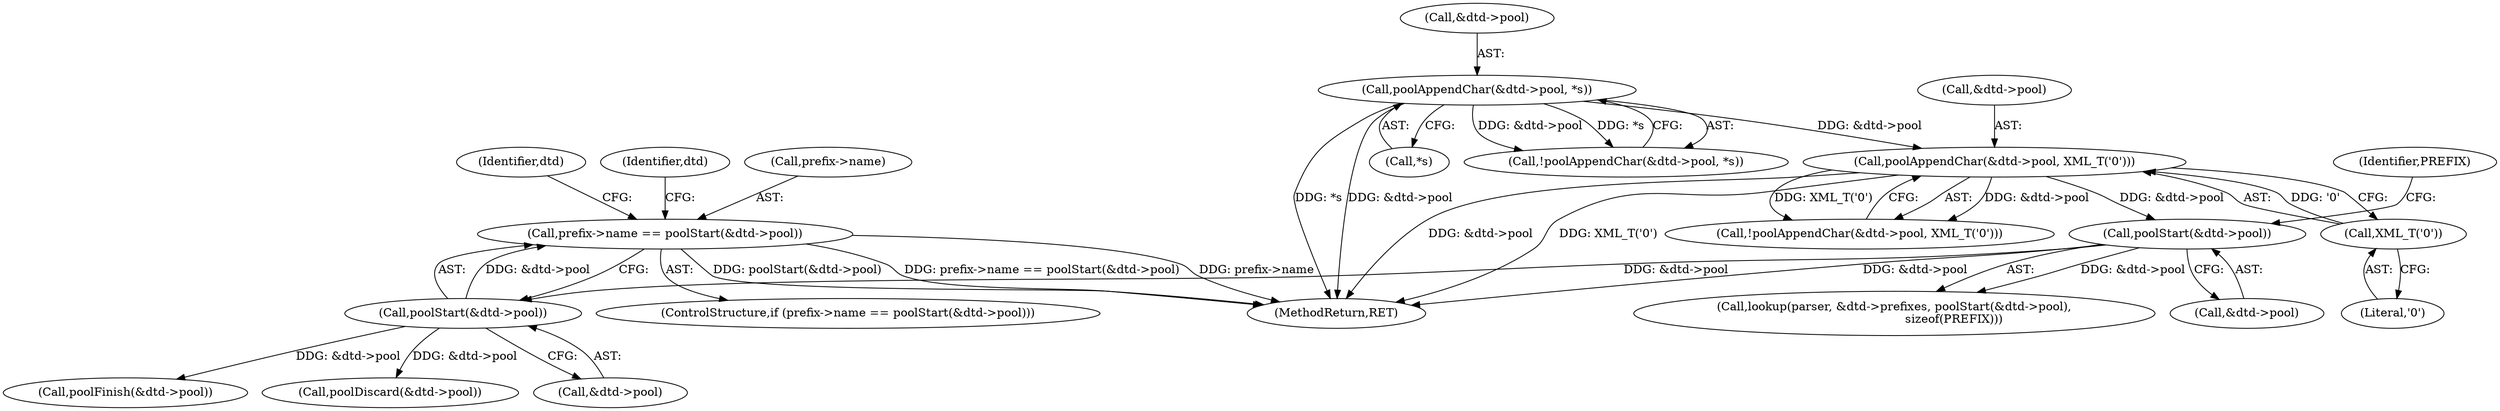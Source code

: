 digraph "0_libexpat_11f8838bf99ea0a6f0b76f9760c43704d00c4ff6@pointer" {
"1000188" [label="(Call,prefix->name == poolStart(&dtd->pool))"];
"1000192" [label="(Call,poolStart(&dtd->pool))"];
"1000175" [label="(Call,poolStart(&dtd->pool))"];
"1000156" [label="(Call,poolAppendChar(&dtd->pool, XML_T('\0')))"];
"1000145" [label="(Call,poolAppendChar(&dtd->pool, *s))"];
"1000161" [label="(Call,XML_T('\0'))"];
"1000197" [label="(Call,poolFinish(&dtd->pool))"];
"1000188" [label="(Call,prefix->name == poolStart(&dtd->pool))"];
"1000175" [label="(Call,poolStart(&dtd->pool))"];
"1000206" [label="(Identifier,dtd)"];
"1000155" [label="(Call,!poolAppendChar(&dtd->pool, XML_T('\0')))"];
"1000157" [label="(Call,&dtd->pool)"];
"1000189" [label="(Call,prefix->name)"];
"1000161" [label="(Call,XML_T('\0'))"];
"1000156" [label="(Call,poolAppendChar(&dtd->pool, XML_T('\0')))"];
"1000216" [label="(MethodReturn,RET)"];
"1000169" [label="(Call,lookup(parser, &dtd->prefixes, poolStart(&dtd->pool),\n                                sizeof(PREFIX)))"];
"1000203" [label="(Call,poolDiscard(&dtd->pool))"];
"1000200" [label="(Identifier,dtd)"];
"1000146" [label="(Call,&dtd->pool)"];
"1000187" [label="(ControlStructure,if (prefix->name == poolStart(&dtd->pool)))"];
"1000162" [label="(Literal,'\0')"];
"1000176" [label="(Call,&dtd->pool)"];
"1000192" [label="(Call,poolStart(&dtd->pool))"];
"1000145" [label="(Call,poolAppendChar(&dtd->pool, *s))"];
"1000150" [label="(Call,*s)"];
"1000193" [label="(Call,&dtd->pool)"];
"1000181" [label="(Identifier,PREFIX)"];
"1000144" [label="(Call,!poolAppendChar(&dtd->pool, *s))"];
"1000188" -> "1000187"  [label="AST: "];
"1000188" -> "1000192"  [label="CFG: "];
"1000189" -> "1000188"  [label="AST: "];
"1000192" -> "1000188"  [label="AST: "];
"1000200" -> "1000188"  [label="CFG: "];
"1000206" -> "1000188"  [label="CFG: "];
"1000188" -> "1000216"  [label="DDG: prefix->name == poolStart(&dtd->pool)"];
"1000188" -> "1000216"  [label="DDG: prefix->name"];
"1000188" -> "1000216"  [label="DDG: poolStart(&dtd->pool)"];
"1000192" -> "1000188"  [label="DDG: &dtd->pool"];
"1000192" -> "1000193"  [label="CFG: "];
"1000193" -> "1000192"  [label="AST: "];
"1000175" -> "1000192"  [label="DDG: &dtd->pool"];
"1000192" -> "1000197"  [label="DDG: &dtd->pool"];
"1000192" -> "1000203"  [label="DDG: &dtd->pool"];
"1000175" -> "1000169"  [label="AST: "];
"1000175" -> "1000176"  [label="CFG: "];
"1000176" -> "1000175"  [label="AST: "];
"1000181" -> "1000175"  [label="CFG: "];
"1000175" -> "1000216"  [label="DDG: &dtd->pool"];
"1000175" -> "1000169"  [label="DDG: &dtd->pool"];
"1000156" -> "1000175"  [label="DDG: &dtd->pool"];
"1000156" -> "1000155"  [label="AST: "];
"1000156" -> "1000161"  [label="CFG: "];
"1000157" -> "1000156"  [label="AST: "];
"1000161" -> "1000156"  [label="AST: "];
"1000155" -> "1000156"  [label="CFG: "];
"1000156" -> "1000216"  [label="DDG: &dtd->pool"];
"1000156" -> "1000216"  [label="DDG: XML_T('\0')"];
"1000156" -> "1000155"  [label="DDG: &dtd->pool"];
"1000156" -> "1000155"  [label="DDG: XML_T('\0')"];
"1000145" -> "1000156"  [label="DDG: &dtd->pool"];
"1000161" -> "1000156"  [label="DDG: '\0'"];
"1000145" -> "1000144"  [label="AST: "];
"1000145" -> "1000150"  [label="CFG: "];
"1000146" -> "1000145"  [label="AST: "];
"1000150" -> "1000145"  [label="AST: "];
"1000144" -> "1000145"  [label="CFG: "];
"1000145" -> "1000216"  [label="DDG: &dtd->pool"];
"1000145" -> "1000216"  [label="DDG: *s"];
"1000145" -> "1000144"  [label="DDG: &dtd->pool"];
"1000145" -> "1000144"  [label="DDG: *s"];
"1000161" -> "1000162"  [label="CFG: "];
"1000162" -> "1000161"  [label="AST: "];
}
